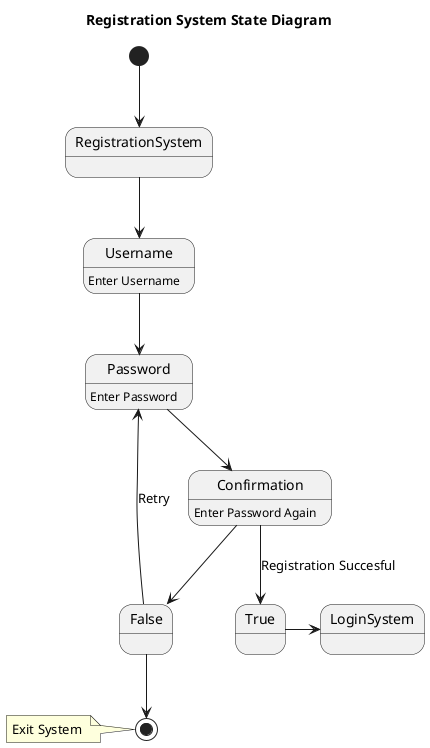 @startuml

title Registration System State Diagram
[*] --> RegistrationSystem
RegistrationSystem --> Username
Username --> Password
Username: Enter Username
Password: Enter Password
Password --> Confirmation
Confirmation --> True : Registration Succesful
Confirmation --> False
Confirmation:Enter Password Again
Password <-- False : Retry
False --> [*]
note left
Exit System 
end note
True -> LoginSystem

@enduml